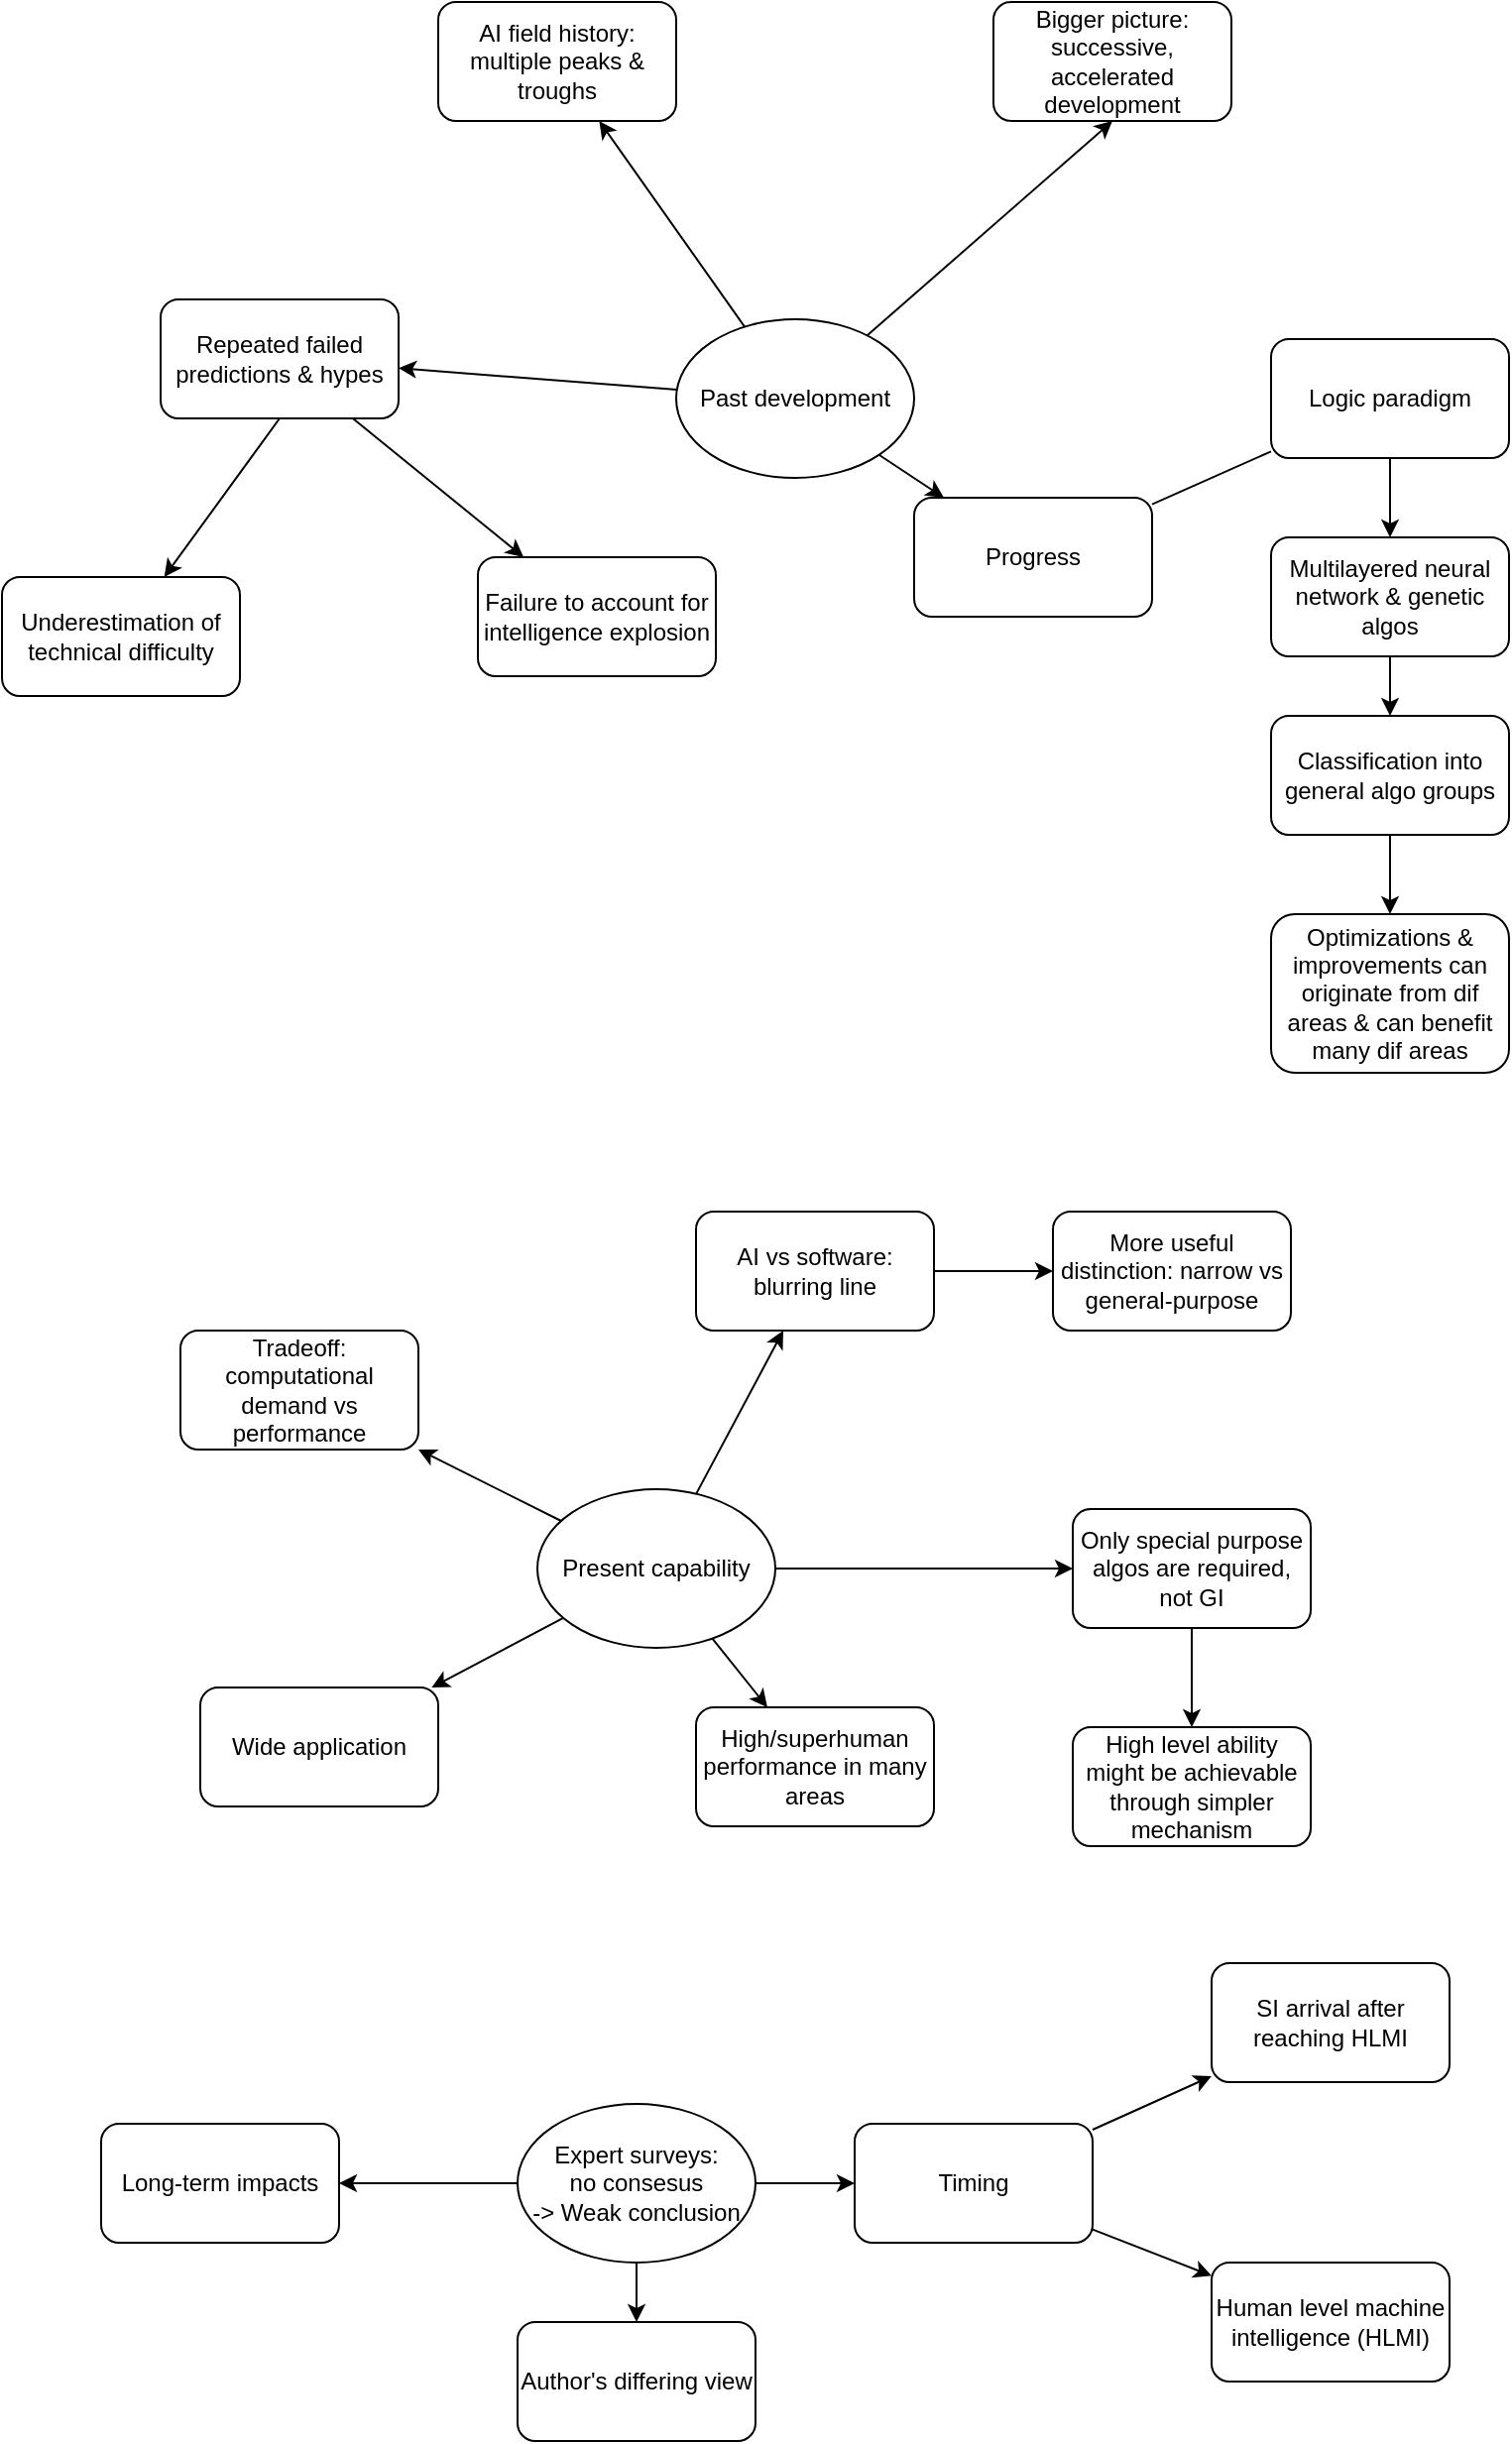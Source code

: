 <mxfile version="22.1.16" type="github">
  <diagram name="Page-1" id="Gwyv1nEHarVkNdXKAt6X">
    <mxGraphModel dx="1781" dy="496" grid="1" gridSize="10" guides="1" tooltips="1" connect="1" arrows="1" fold="1" page="1" pageScale="1" pageWidth="827" pageHeight="1169" math="0" shadow="0">
      <root>
        <mxCell id="0" />
        <mxCell id="1" parent="0" />
        <mxCell id="z1n2_DynCDEGULMoVqMm-1" value="AI field history:&lt;br&gt;multiple peaks &amp;amp; troughs" style="rounded=1;whiteSpace=wrap;html=1;" vertex="1" parent="1">
          <mxGeometry x="200" y="120" width="120" height="60" as="geometry" />
        </mxCell>
        <mxCell id="z1n2_DynCDEGULMoVqMm-2" style="rounded=0;orthogonalLoop=1;jettySize=auto;html=1;" edge="1" parent="1" source="z1n2_DynCDEGULMoVqMm-6" target="z1n2_DynCDEGULMoVqMm-14">
          <mxGeometry relative="1" as="geometry" />
        </mxCell>
        <mxCell id="z1n2_DynCDEGULMoVqMm-3" style="rounded=0;orthogonalLoop=1;jettySize=auto;html=1;" edge="1" parent="1" source="z1n2_DynCDEGULMoVqMm-6" target="z1n2_DynCDEGULMoVqMm-10">
          <mxGeometry relative="1" as="geometry" />
        </mxCell>
        <mxCell id="z1n2_DynCDEGULMoVqMm-4" style="rounded=0;orthogonalLoop=1;jettySize=auto;html=1;" edge="1" parent="1" source="z1n2_DynCDEGULMoVqMm-6" target="z1n2_DynCDEGULMoVqMm-1">
          <mxGeometry relative="1" as="geometry" />
        </mxCell>
        <mxCell id="z1n2_DynCDEGULMoVqMm-5" style="rounded=0;orthogonalLoop=1;jettySize=auto;html=1;entryX=0.5;entryY=1;entryDx=0;entryDy=0;" edge="1" parent="1" source="z1n2_DynCDEGULMoVqMm-6" target="z1n2_DynCDEGULMoVqMm-7">
          <mxGeometry relative="1" as="geometry" />
        </mxCell>
        <mxCell id="z1n2_DynCDEGULMoVqMm-6" value="Past development" style="ellipse;whiteSpace=wrap;html=1;" vertex="1" parent="1">
          <mxGeometry x="320" y="280" width="120" height="80" as="geometry" />
        </mxCell>
        <mxCell id="z1n2_DynCDEGULMoVqMm-7" value="Bigger picture:&lt;br&gt;successive, accelerated development" style="rounded=1;whiteSpace=wrap;html=1;" vertex="1" parent="1">
          <mxGeometry x="480" y="120" width="120" height="60" as="geometry" />
        </mxCell>
        <mxCell id="z1n2_DynCDEGULMoVqMm-8" style="rounded=0;orthogonalLoop=1;jettySize=auto;html=1;exitX=0.5;exitY=1;exitDx=0;exitDy=0;" edge="1" parent="1" source="z1n2_DynCDEGULMoVqMm-10" target="z1n2_DynCDEGULMoVqMm-11">
          <mxGeometry relative="1" as="geometry" />
        </mxCell>
        <mxCell id="z1n2_DynCDEGULMoVqMm-9" style="rounded=0;orthogonalLoop=1;jettySize=auto;html=1;" edge="1" parent="1" source="z1n2_DynCDEGULMoVqMm-10" target="z1n2_DynCDEGULMoVqMm-12">
          <mxGeometry relative="1" as="geometry" />
        </mxCell>
        <mxCell id="z1n2_DynCDEGULMoVqMm-10" value="Repeated failed predictions &amp;amp; hypes" style="rounded=1;whiteSpace=wrap;html=1;" vertex="1" parent="1">
          <mxGeometry x="60" y="270" width="120" height="60" as="geometry" />
        </mxCell>
        <mxCell id="z1n2_DynCDEGULMoVqMm-11" value="Underestimation of technical difficulty" style="rounded=1;whiteSpace=wrap;html=1;" vertex="1" parent="1">
          <mxGeometry x="-20" y="410" width="120" height="60" as="geometry" />
        </mxCell>
        <mxCell id="z1n2_DynCDEGULMoVqMm-12" value="Failure to account for intelligence explosion" style="rounded=1;whiteSpace=wrap;html=1;" vertex="1" parent="1">
          <mxGeometry x="220" y="400" width="120" height="60" as="geometry" />
        </mxCell>
        <mxCell id="z1n2_DynCDEGULMoVqMm-13" value="" style="rounded=0;orthogonalLoop=1;jettySize=auto;html=1;endArrow=none;endFill=0;" edge="1" parent="1" source="z1n2_DynCDEGULMoVqMm-14" target="z1n2_DynCDEGULMoVqMm-16">
          <mxGeometry relative="1" as="geometry" />
        </mxCell>
        <mxCell id="z1n2_DynCDEGULMoVqMm-14" value="Progress" style="rounded=1;whiteSpace=wrap;html=1;" vertex="1" parent="1">
          <mxGeometry x="440" y="370" width="120" height="60" as="geometry" />
        </mxCell>
        <mxCell id="z1n2_DynCDEGULMoVqMm-15" value="" style="edgeStyle=orthogonalEdgeStyle;rounded=0;orthogonalLoop=1;jettySize=auto;html=1;" edge="1" parent="1" source="z1n2_DynCDEGULMoVqMm-16" target="z1n2_DynCDEGULMoVqMm-18">
          <mxGeometry relative="1" as="geometry" />
        </mxCell>
        <mxCell id="z1n2_DynCDEGULMoVqMm-16" value="Logic paradigm" style="rounded=1;whiteSpace=wrap;html=1;" vertex="1" parent="1">
          <mxGeometry x="620" y="290" width="120" height="60" as="geometry" />
        </mxCell>
        <mxCell id="z1n2_DynCDEGULMoVqMm-17" value="" style="edgeStyle=orthogonalEdgeStyle;rounded=0;orthogonalLoop=1;jettySize=auto;html=1;" edge="1" parent="1" source="z1n2_DynCDEGULMoVqMm-18" target="z1n2_DynCDEGULMoVqMm-20">
          <mxGeometry relative="1" as="geometry" />
        </mxCell>
        <mxCell id="z1n2_DynCDEGULMoVqMm-18" value="Multilayered neural network &amp;amp; genetic algos" style="rounded=1;whiteSpace=wrap;html=1;" vertex="1" parent="1">
          <mxGeometry x="620" y="390" width="120" height="60" as="geometry" />
        </mxCell>
        <mxCell id="z1n2_DynCDEGULMoVqMm-19" value="" style="edgeStyle=orthogonalEdgeStyle;rounded=0;orthogonalLoop=1;jettySize=auto;html=1;" edge="1" parent="1" source="z1n2_DynCDEGULMoVqMm-20" target="z1n2_DynCDEGULMoVqMm-21">
          <mxGeometry relative="1" as="geometry" />
        </mxCell>
        <mxCell id="z1n2_DynCDEGULMoVqMm-20" value="Classification into general algo groups" style="rounded=1;whiteSpace=wrap;html=1;" vertex="1" parent="1">
          <mxGeometry x="620" y="480" width="120" height="60" as="geometry" />
        </mxCell>
        <mxCell id="z1n2_DynCDEGULMoVqMm-21" value="Optimizations &amp;amp; improvements can originate from dif areas &amp;amp; can benefit many dif areas" style="rounded=1;whiteSpace=wrap;html=1;" vertex="1" parent="1">
          <mxGeometry x="620" y="580" width="120" height="80" as="geometry" />
        </mxCell>
        <mxCell id="z1n2_DynCDEGULMoVqMm-22" value="" style="edgeStyle=orthogonalEdgeStyle;rounded=0;orthogonalLoop=1;jettySize=auto;html=1;" edge="1" parent="1" source="z1n2_DynCDEGULMoVqMm-23" target="z1n2_DynCDEGULMoVqMm-31">
          <mxGeometry relative="1" as="geometry" />
        </mxCell>
        <mxCell id="z1n2_DynCDEGULMoVqMm-23" value="AI vs software: blurring line" style="rounded=1;whiteSpace=wrap;html=1;" vertex="1" parent="1">
          <mxGeometry x="330" y="730" width="120" height="60" as="geometry" />
        </mxCell>
        <mxCell id="z1n2_DynCDEGULMoVqMm-24" value="Tradeoff: computational demand vs performance" style="rounded=1;whiteSpace=wrap;html=1;" vertex="1" parent="1">
          <mxGeometry x="70" y="790" width="120" height="60" as="geometry" />
        </mxCell>
        <mxCell id="z1n2_DynCDEGULMoVqMm-25" style="rounded=0;orthogonalLoop=1;jettySize=auto;html=1;" edge="1" parent="1" source="z1n2_DynCDEGULMoVqMm-30" target="z1n2_DynCDEGULMoVqMm-24">
          <mxGeometry relative="1" as="geometry" />
        </mxCell>
        <mxCell id="z1n2_DynCDEGULMoVqMm-26" style="rounded=0;orthogonalLoop=1;jettySize=auto;html=1;" edge="1" parent="1" source="z1n2_DynCDEGULMoVqMm-30" target="z1n2_DynCDEGULMoVqMm-23">
          <mxGeometry relative="1" as="geometry" />
        </mxCell>
        <mxCell id="z1n2_DynCDEGULMoVqMm-27" style="edgeStyle=orthogonalEdgeStyle;rounded=0;orthogonalLoop=1;jettySize=auto;html=1;" edge="1" parent="1" source="z1n2_DynCDEGULMoVqMm-30" target="z1n2_DynCDEGULMoVqMm-35">
          <mxGeometry relative="1" as="geometry" />
        </mxCell>
        <mxCell id="z1n2_DynCDEGULMoVqMm-28" style="rounded=0;orthogonalLoop=1;jettySize=auto;html=1;" edge="1" parent="1" source="z1n2_DynCDEGULMoVqMm-30" target="z1n2_DynCDEGULMoVqMm-32">
          <mxGeometry relative="1" as="geometry" />
        </mxCell>
        <mxCell id="z1n2_DynCDEGULMoVqMm-29" style="rounded=0;orthogonalLoop=1;jettySize=auto;html=1;" edge="1" parent="1" source="z1n2_DynCDEGULMoVqMm-30" target="z1n2_DynCDEGULMoVqMm-33">
          <mxGeometry relative="1" as="geometry" />
        </mxCell>
        <mxCell id="z1n2_DynCDEGULMoVqMm-30" value="Present capability" style="ellipse;whiteSpace=wrap;html=1;" vertex="1" parent="1">
          <mxGeometry x="250" y="870" width="120" height="80" as="geometry" />
        </mxCell>
        <mxCell id="z1n2_DynCDEGULMoVqMm-31" value="More useful distinction: narrow vs general-purpose" style="rounded=1;whiteSpace=wrap;html=1;" vertex="1" parent="1">
          <mxGeometry x="510" y="730" width="120" height="60" as="geometry" />
        </mxCell>
        <mxCell id="z1n2_DynCDEGULMoVqMm-32" value="High/superhuman performance in many areas" style="rounded=1;whiteSpace=wrap;html=1;" vertex="1" parent="1">
          <mxGeometry x="330" y="980" width="120" height="60" as="geometry" />
        </mxCell>
        <mxCell id="z1n2_DynCDEGULMoVqMm-33" value="Wide application" style="rounded=1;whiteSpace=wrap;html=1;" vertex="1" parent="1">
          <mxGeometry x="80" y="970" width="120" height="60" as="geometry" />
        </mxCell>
        <mxCell id="z1n2_DynCDEGULMoVqMm-34" value="" style="edgeStyle=orthogonalEdgeStyle;rounded=0;orthogonalLoop=1;jettySize=auto;html=1;" edge="1" parent="1" source="z1n2_DynCDEGULMoVqMm-35" target="z1n2_DynCDEGULMoVqMm-36">
          <mxGeometry relative="1" as="geometry" />
        </mxCell>
        <mxCell id="z1n2_DynCDEGULMoVqMm-35" value="Only special purpose algos are required, not GI" style="rounded=1;whiteSpace=wrap;html=1;" vertex="1" parent="1">
          <mxGeometry x="520" y="880" width="120" height="60" as="geometry" />
        </mxCell>
        <mxCell id="z1n2_DynCDEGULMoVqMm-36" value="High level ability might be achievable through simpler mechanism" style="rounded=1;whiteSpace=wrap;html=1;" vertex="1" parent="1">
          <mxGeometry x="520" y="990" width="120" height="60" as="geometry" />
        </mxCell>
        <mxCell id="z1n2_DynCDEGULMoVqMm-37" style="rounded=0;orthogonalLoop=1;jettySize=auto;html=1;" edge="1" parent="1" source="z1n2_DynCDEGULMoVqMm-40" target="z1n2_DynCDEGULMoVqMm-42">
          <mxGeometry relative="1" as="geometry" />
        </mxCell>
        <mxCell id="z1n2_DynCDEGULMoVqMm-38" style="rounded=0;orthogonalLoop=1;jettySize=auto;html=1;" edge="1" parent="1" source="z1n2_DynCDEGULMoVqMm-40" target="z1n2_DynCDEGULMoVqMm-43">
          <mxGeometry relative="1" as="geometry" />
        </mxCell>
        <mxCell id="z1n2_DynCDEGULMoVqMm-39" style="rounded=0;orthogonalLoop=1;jettySize=auto;html=1;entryX=0;entryY=0.5;entryDx=0;entryDy=0;" edge="1" parent="1" source="z1n2_DynCDEGULMoVqMm-40" target="z1n2_DynCDEGULMoVqMm-46">
          <mxGeometry relative="1" as="geometry" />
        </mxCell>
        <mxCell id="z1n2_DynCDEGULMoVqMm-40" value="Expert surveys:&lt;br&gt;no consesus&lt;br style=&quot;border-color: var(--border-color);&quot;&gt;-&amp;gt; Weak conclusion" style="ellipse;whiteSpace=wrap;html=1;" vertex="1" parent="1">
          <mxGeometry x="240" y="1180" width="120" height="80" as="geometry" />
        </mxCell>
        <mxCell id="z1n2_DynCDEGULMoVqMm-41" value="Human level machine intelligence (HLMI)" style="rounded=1;whiteSpace=wrap;html=1;" vertex="1" parent="1">
          <mxGeometry x="590" y="1260" width="120" height="60" as="geometry" />
        </mxCell>
        <mxCell id="z1n2_DynCDEGULMoVqMm-42" value="Author&#39;s differing view" style="rounded=1;whiteSpace=wrap;html=1;" vertex="1" parent="1">
          <mxGeometry x="240" y="1290" width="120" height="60" as="geometry" />
        </mxCell>
        <mxCell id="z1n2_DynCDEGULMoVqMm-43" value="Long-term impacts" style="rounded=1;whiteSpace=wrap;html=1;" vertex="1" parent="1">
          <mxGeometry x="30" y="1190" width="120" height="60" as="geometry" />
        </mxCell>
        <mxCell id="z1n2_DynCDEGULMoVqMm-44" style="rounded=0;orthogonalLoop=1;jettySize=auto;html=1;" edge="1" parent="1" source="z1n2_DynCDEGULMoVqMm-46" target="z1n2_DynCDEGULMoVqMm-47">
          <mxGeometry relative="1" as="geometry" />
        </mxCell>
        <mxCell id="z1n2_DynCDEGULMoVqMm-45" style="rounded=0;orthogonalLoop=1;jettySize=auto;html=1;" edge="1" parent="1" source="z1n2_DynCDEGULMoVqMm-46" target="z1n2_DynCDEGULMoVqMm-41">
          <mxGeometry relative="1" as="geometry" />
        </mxCell>
        <mxCell id="z1n2_DynCDEGULMoVqMm-46" value="Timing" style="rounded=1;whiteSpace=wrap;html=1;" vertex="1" parent="1">
          <mxGeometry x="410" y="1190" width="120" height="60" as="geometry" />
        </mxCell>
        <mxCell id="z1n2_DynCDEGULMoVqMm-47" value="SI arrival after reaching HLMI" style="rounded=1;whiteSpace=wrap;html=1;" vertex="1" parent="1">
          <mxGeometry x="590" y="1109" width="120" height="60" as="geometry" />
        </mxCell>
      </root>
    </mxGraphModel>
  </diagram>
</mxfile>
